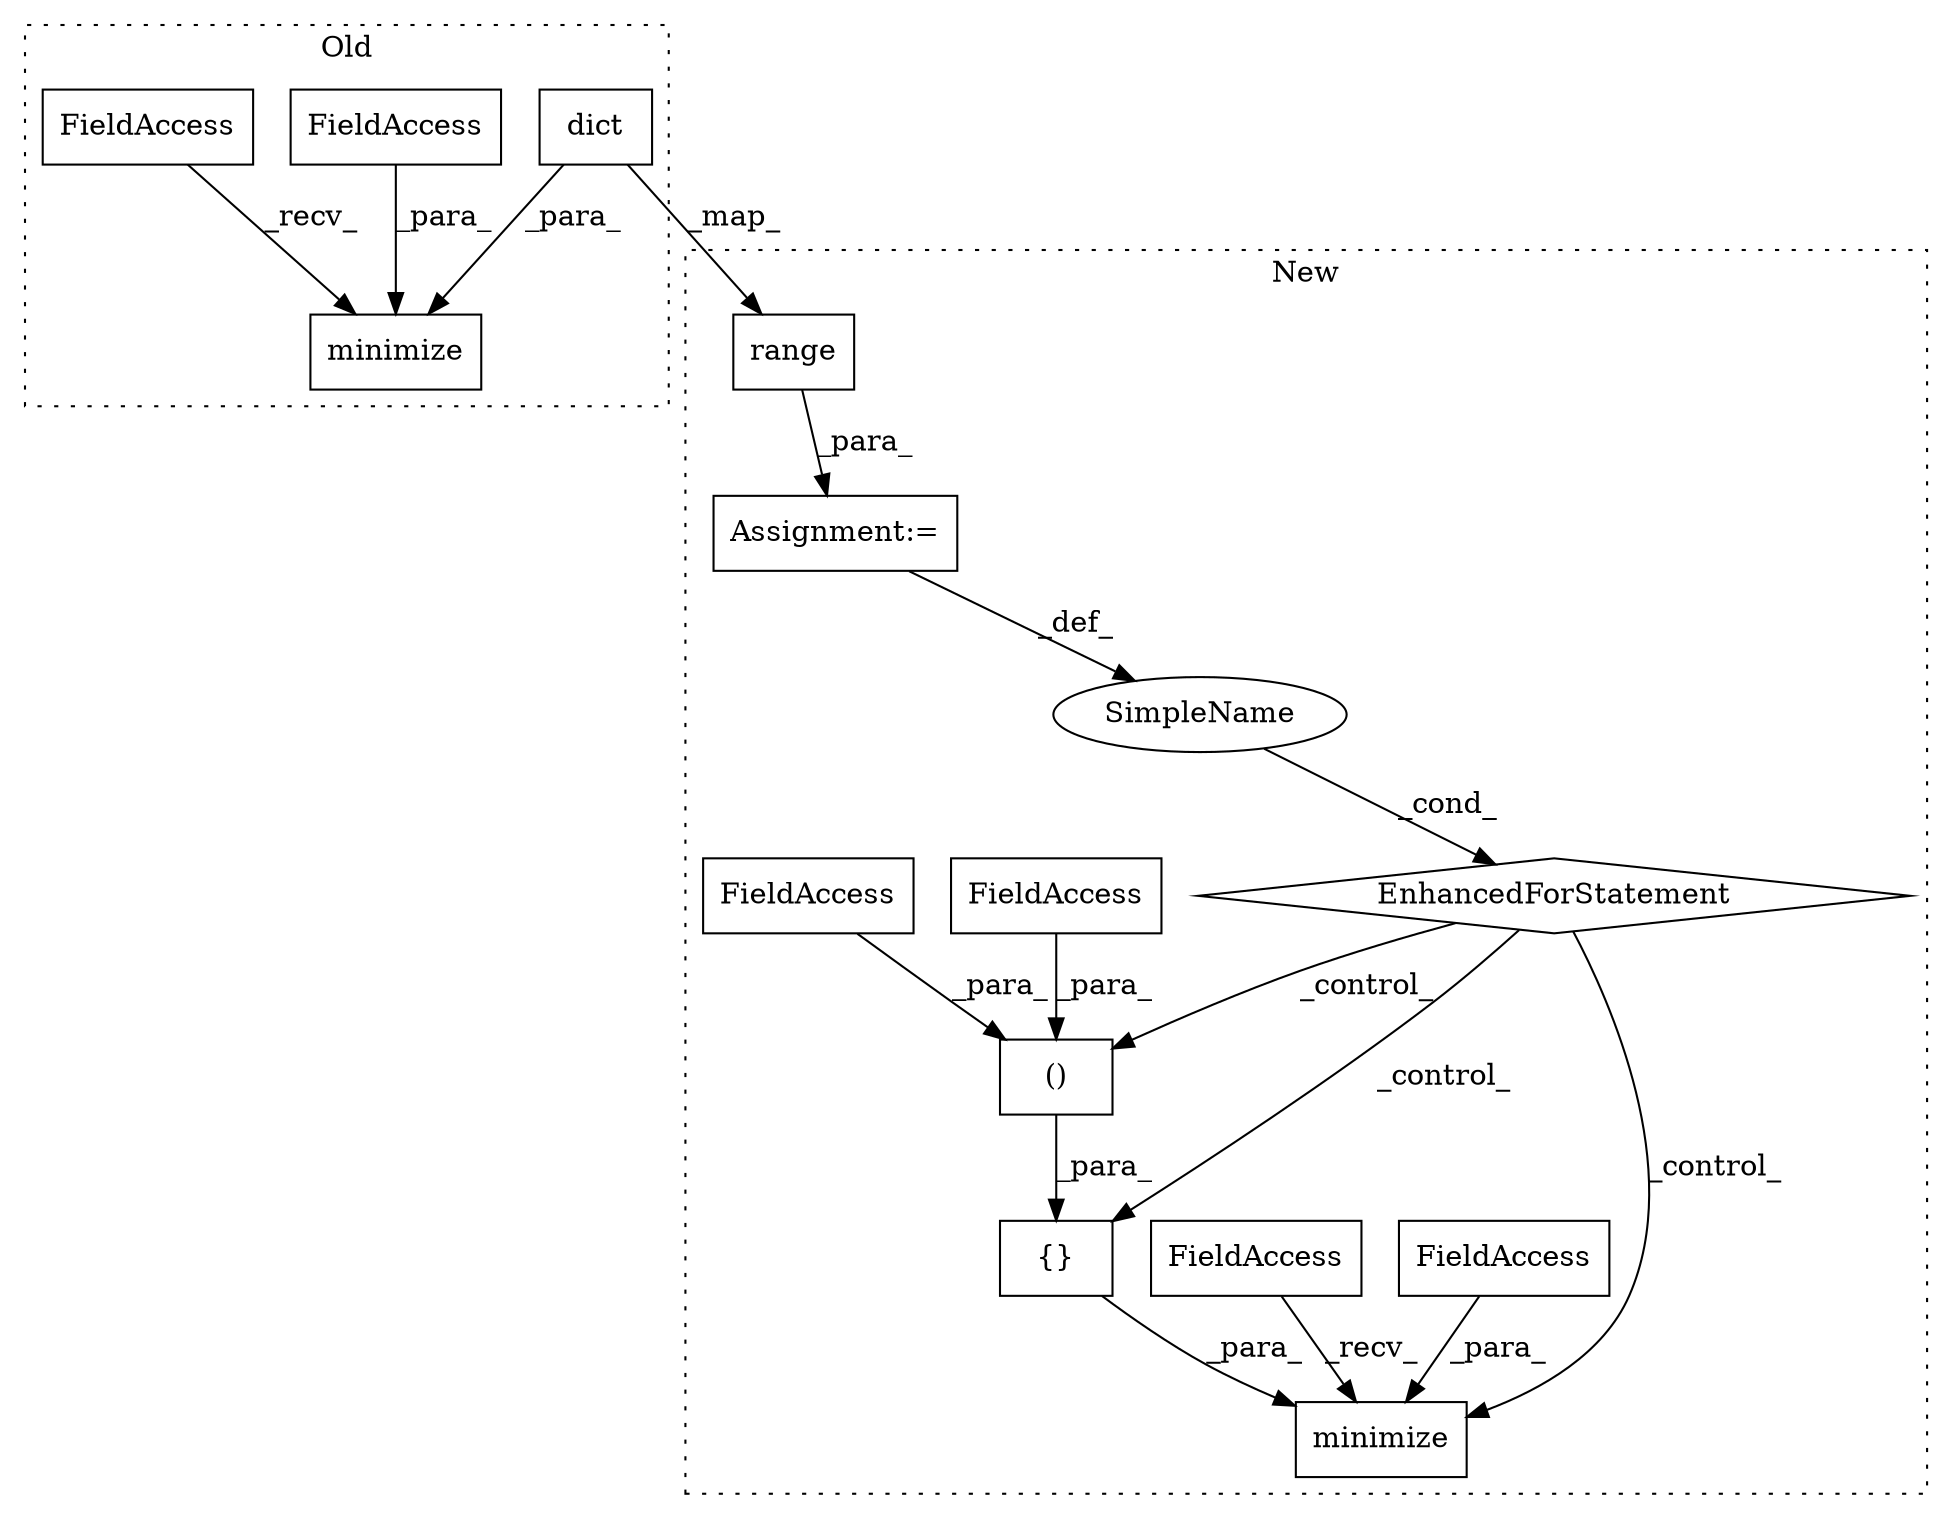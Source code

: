 digraph G {
subgraph cluster0 {
1 [label="minimize" a="32" s="2595,2668" l="9,1" shape="box"];
4 [label="FieldAccess" a="22" s="2604" l="17" shape="box"];
5 [label="FieldAccess" a="22" s="2591" l="3" shape="box"];
7 [label="dict" a="32" s="2648,2667" l="5,1" shape="box"];
label = "Old";
style="dotted";
}
subgraph cluster1 {
2 [label="()" a="106" s="2891" l="35" shape="box"];
3 [label="FieldAccess" a="22" s="2891" l="5" shape="box"];
6 [label="minimize" a="32" s="2847,2928" l="9,1" shape="box"];
8 [label="range" a="32" s="2808,2828" l="6,1" shape="box"];
9 [label="{}" a="4" s="2883,2926" l="8,2" shape="box"];
10 [label="FieldAccess" a="22" s="2856" l="17" shape="box"];
11 [label="FieldAccess" a="22" s="2839" l="7" shape="box"];
12 [label="FieldAccess" a="22" s="2914" l="5" shape="box"];
13 [label="EnhancedForStatement" a="70" s="2747,2829" l="53,2" shape="diamond"];
14 [label="SimpleName" a="42" s="2804" l="1" shape="ellipse"];
15 [label="Assignment:=" a="7" s="2747,2829" l="53,2" shape="box"];
label = "New";
style="dotted";
}
2 -> 9 [label="_para_"];
3 -> 2 [label="_para_"];
4 -> 1 [label="_para_"];
5 -> 1 [label="_recv_"];
7 -> 1 [label="_para_"];
7 -> 8 [label="_map_"];
8 -> 15 [label="_para_"];
9 -> 6 [label="_para_"];
10 -> 6 [label="_para_"];
11 -> 6 [label="_recv_"];
12 -> 2 [label="_para_"];
13 -> 9 [label="_control_"];
13 -> 6 [label="_control_"];
13 -> 2 [label="_control_"];
14 -> 13 [label="_cond_"];
15 -> 14 [label="_def_"];
}